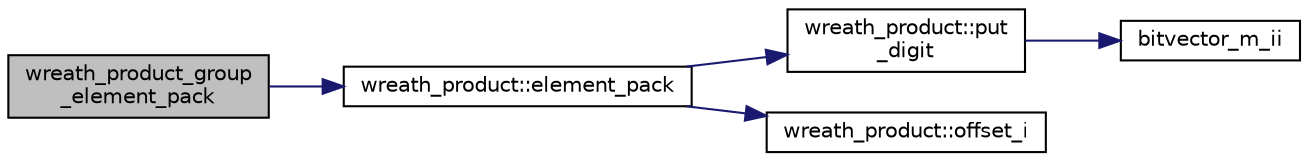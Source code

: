 digraph "wreath_product_group_element_pack"
{
  edge [fontname="Helvetica",fontsize="10",labelfontname="Helvetica",labelfontsize="10"];
  node [fontname="Helvetica",fontsize="10",shape=record];
  rankdir="LR";
  Node130 [label="wreath_product_group\l_element_pack",height=0.2,width=0.4,color="black", fillcolor="grey75", style="filled", fontcolor="black"];
  Node130 -> Node131 [color="midnightblue",fontsize="10",style="solid",fontname="Helvetica"];
  Node131 [label="wreath_product::element_pack",height=0.2,width=0.4,color="black", fillcolor="white", style="filled",URL="$d8/dfa/classwreath__product.html#af46c75e9d831d8b2443a42290b32c99b"];
  Node131 -> Node132 [color="midnightblue",fontsize="10",style="solid",fontname="Helvetica"];
  Node132 [label="wreath_product::put\l_digit",height=0.2,width=0.4,color="black", fillcolor="white", style="filled",URL="$d8/dfa/classwreath__product.html#ad5a4b2b18dcb1d9406b76d6145d7d8a0"];
  Node132 -> Node133 [color="midnightblue",fontsize="10",style="solid",fontname="Helvetica"];
  Node133 [label="bitvector_m_ii",height=0.2,width=0.4,color="black", fillcolor="white", style="filled",URL="$df/dbf/sajeeb_8_c.html#a31da55e2b26316d582cd322dc670b67b"];
  Node131 -> Node134 [color="midnightblue",fontsize="10",style="solid",fontname="Helvetica"];
  Node134 [label="wreath_product::offset_i",height=0.2,width=0.4,color="black", fillcolor="white", style="filled",URL="$d8/dfa/classwreath__product.html#a081d6eed767bdd84bc74e555815641c6"];
}
